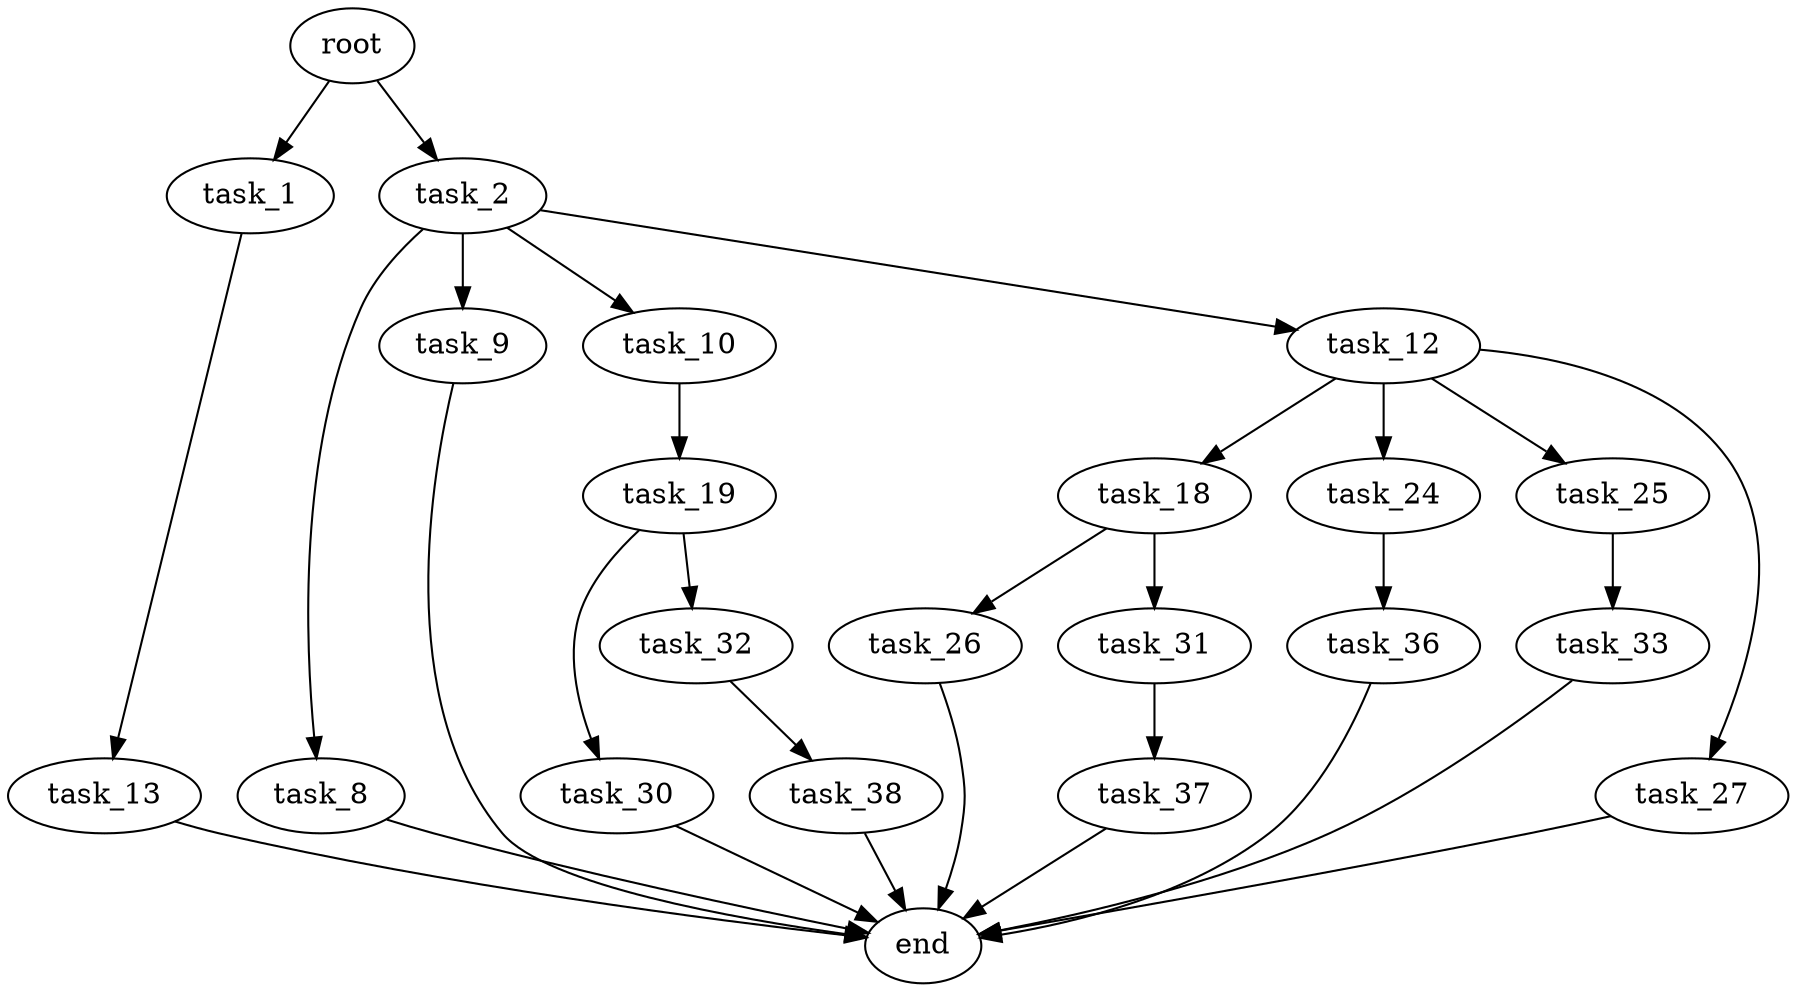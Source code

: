 digraph G {
  root [size="0.000000"];
  task_1 [size="1171338497.000000"];
  task_2 [size="10149588590.000000"];
  task_13 [size="1073741824000.000000"];
  task_8 [size="1073741824000.000000"];
  task_9 [size="24340331309.000000"];
  task_10 [size="68719476736.000000"];
  task_12 [size="68719476736.000000"];
  end [size="0.000000"];
  task_19 [size="270167382755.000000"];
  task_18 [size="280100914273.000000"];
  task_24 [size="368293445632.000000"];
  task_25 [size="288622419.000000"];
  task_27 [size="256923802289.000000"];
  task_26 [size="368293445632.000000"];
  task_31 [size="231928233984.000000"];
  task_30 [size="231928233984.000000"];
  task_32 [size="17568171104.000000"];
  task_36 [size="25698144659.000000"];
  task_33 [size="28991029248.000000"];
  task_37 [size="18768363904.000000"];
  task_38 [size="313622592626.000000"];

  root -> task_1 [size="1.000000"];
  root -> task_2 [size="1.000000"];
  task_1 -> task_13 [size="33554432.000000"];
  task_2 -> task_8 [size="679477248.000000"];
  task_2 -> task_9 [size="679477248.000000"];
  task_2 -> task_10 [size="679477248.000000"];
  task_2 -> task_12 [size="679477248.000000"];
  task_13 -> end [size="1.000000"];
  task_8 -> end [size="1.000000"];
  task_9 -> end [size="1.000000"];
  task_10 -> task_19 [size="134217728.000000"];
  task_12 -> task_18 [size="134217728.000000"];
  task_12 -> task_24 [size="134217728.000000"];
  task_12 -> task_25 [size="134217728.000000"];
  task_12 -> task_27 [size="134217728.000000"];
  task_19 -> task_30 [size="209715200.000000"];
  task_19 -> task_32 [size="209715200.000000"];
  task_18 -> task_26 [size="411041792.000000"];
  task_18 -> task_31 [size="411041792.000000"];
  task_24 -> task_36 [size="411041792.000000"];
  task_25 -> task_33 [size="33554432.000000"];
  task_27 -> end [size="1.000000"];
  task_26 -> end [size="1.000000"];
  task_31 -> task_37 [size="301989888.000000"];
  task_30 -> end [size="1.000000"];
  task_32 -> task_38 [size="301989888.000000"];
  task_36 -> end [size="1.000000"];
  task_33 -> end [size="1.000000"];
  task_37 -> end [size="1.000000"];
  task_38 -> end [size="1.000000"];
}
